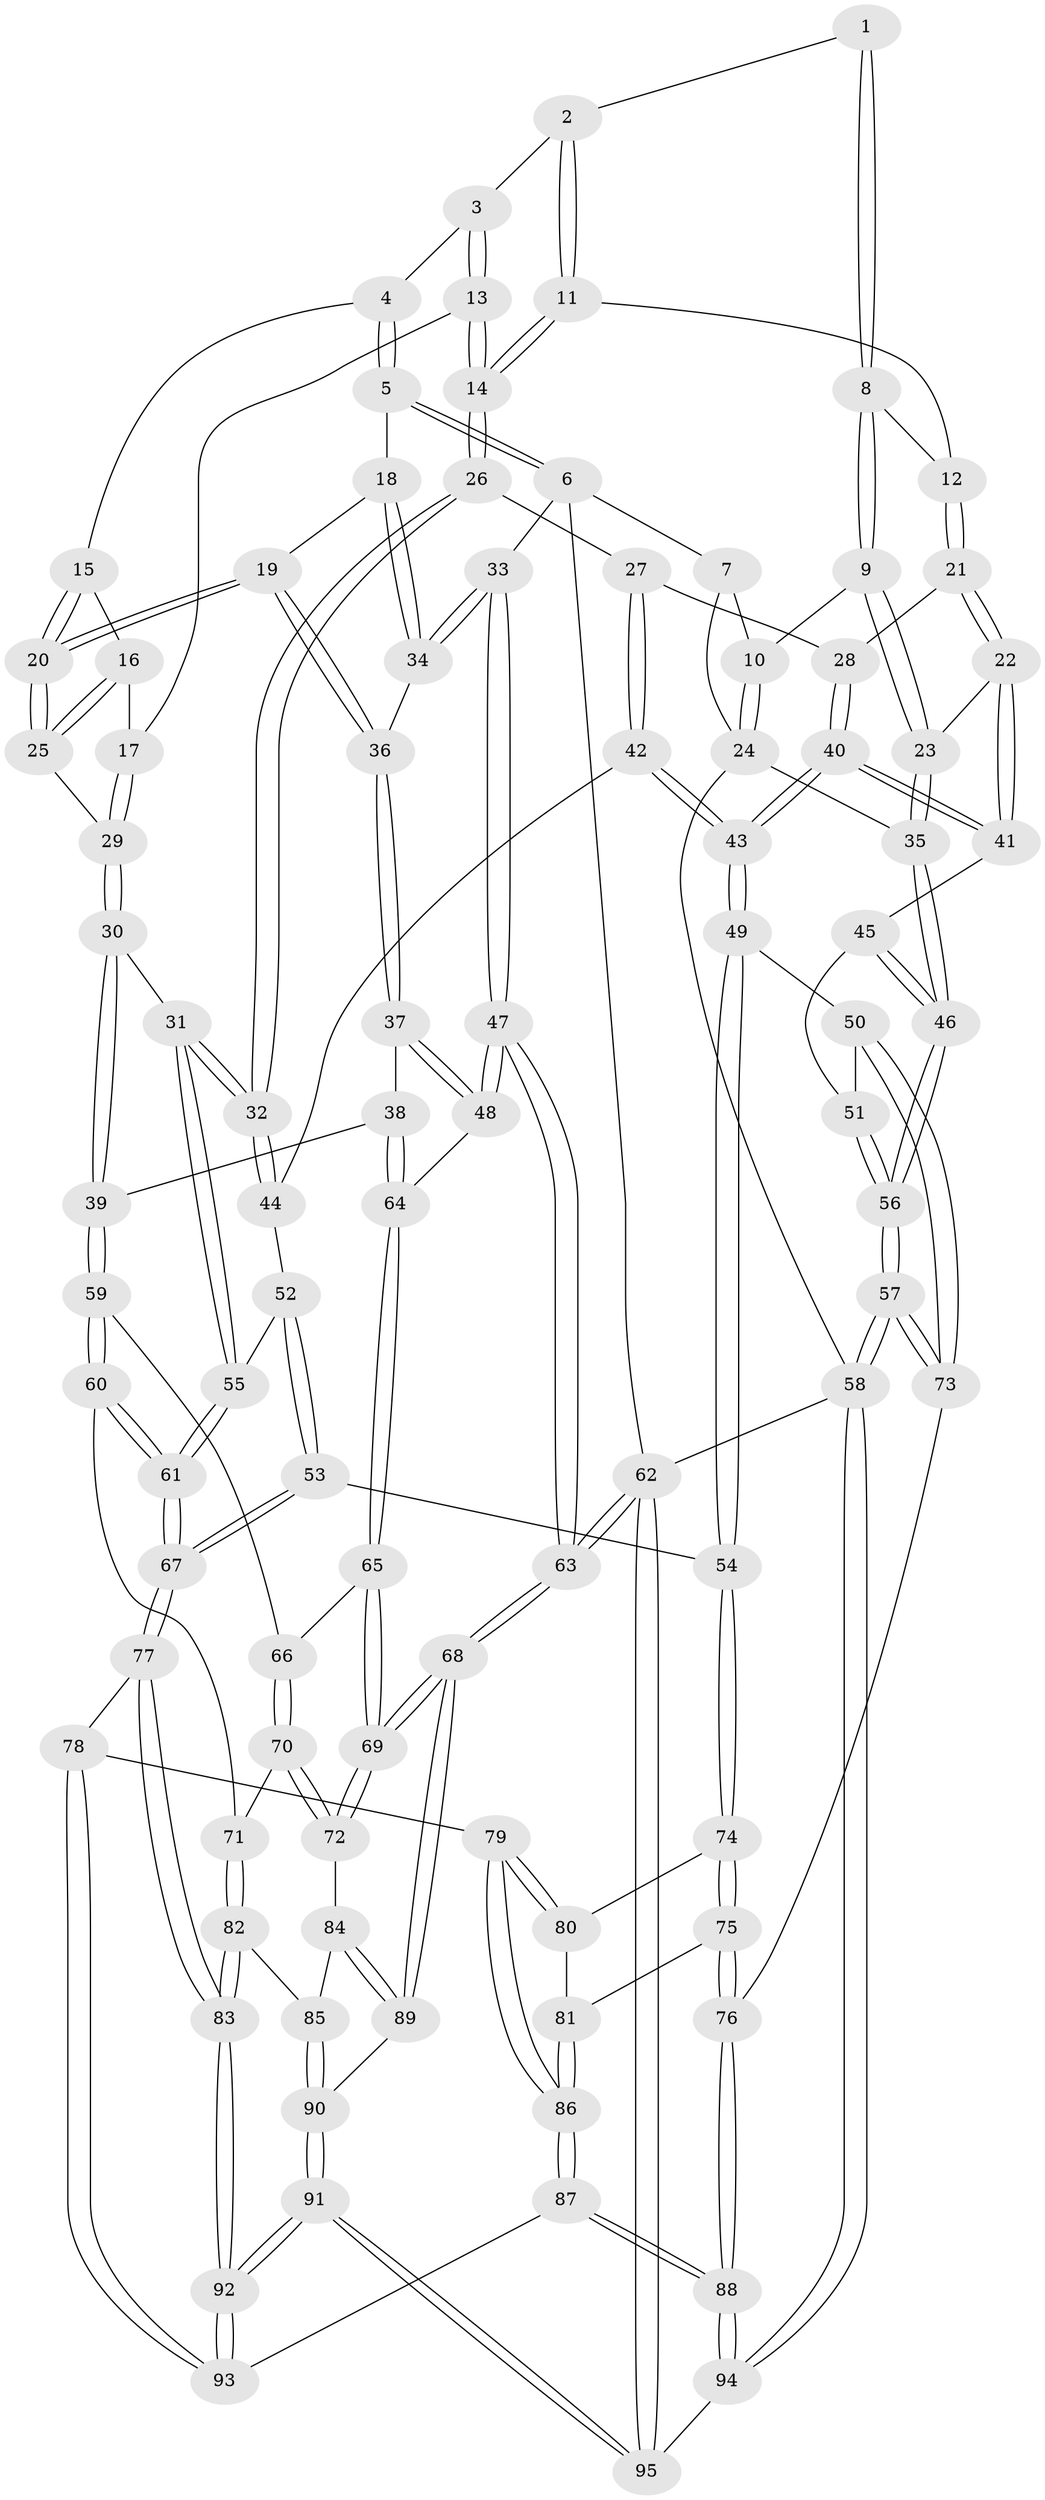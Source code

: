 // Generated by graph-tools (version 1.1) at 2025/11/02/27/25 16:11:52]
// undirected, 95 vertices, 234 edges
graph export_dot {
graph [start="1"]
  node [color=gray90,style=filled];
  1 [pos="+0.22862188296861483+0"];
  2 [pos="+0.6079290262083258+0"];
  3 [pos="+0.8392367112657105+0"];
  4 [pos="+0.9010852838369119+0"];
  5 [pos="+1+0"];
  6 [pos="+1+0"];
  7 [pos="+0.15059692310331174+0"];
  8 [pos="+0.2636014575400244+0.08211318356362941"];
  9 [pos="+0.17846625799916646+0.1904073233475556"];
  10 [pos="+0.04805367759318558+0.13206363497877038"];
  11 [pos="+0.5184766488782414+0.12358255971216305"];
  12 [pos="+0.3020554010133206+0.10173473194550799"];
  13 [pos="+0.6712362199170231+0.21094287733525605"];
  14 [pos="+0.5299687053689444+0.18585586288608366"];
  15 [pos="+0.8139769146789637+0.1283181189335004"];
  16 [pos="+0.7543125920511325+0.1959365098976456"];
  17 [pos="+0.6740801367149915+0.2130822127482619"];
  18 [pos="+1+0"];
  19 [pos="+0.8596484024818396+0.2908120114385639"];
  20 [pos="+0.8576886015387999+0.28909360941323636"];
  21 [pos="+0.38655204323389175+0.2848078903542402"];
  22 [pos="+0.186777920774026+0.3080959156598523"];
  23 [pos="+0.1845797907333694+0.30397444141517543"];
  24 [pos="+0+0.21496481779733745"];
  25 [pos="+0.801067026739286+0.2713041000820997"];
  26 [pos="+0.48552269503578827+0.2935650366396385"];
  27 [pos="+0.45854508386136894+0.29928136555098017"];
  28 [pos="+0.38922817731689063+0.28561996500946546"];
  29 [pos="+0.7031991859663739+0.2867169540793393"];
  30 [pos="+0.6620416295947193+0.45225116266686294"];
  31 [pos="+0.6217755493128151+0.44824506674017883"];
  32 [pos="+0.5939112799258672+0.43447217182614223"];
  33 [pos="+1+0.36358642985667383"];
  34 [pos="+0.9347993013039125+0.34476390287064396"];
  35 [pos="+0+0.27050361299615167"];
  36 [pos="+0.8885790920799834+0.35441012761444896"];
  37 [pos="+0.884708516252878+0.3612705461201333"];
  38 [pos="+0.7677539308293284+0.4927414868795319"];
  39 [pos="+0.7500431007879017+0.4996029642482925"];
  40 [pos="+0.27599092636297096+0.4761039342340256"];
  41 [pos="+0.1829004718758495+0.4030485199235116"];
  42 [pos="+0.3547767469937461+0.4698805798145764"];
  43 [pos="+0.2941181360796579+0.49313419246191115"];
  44 [pos="+0.46268056148364795+0.5020339883813089"];
  45 [pos="+0.15438237134041072+0.42419467897710983"];
  46 [pos="+0+0.42185826676470617"];
  47 [pos="+1+0.5807936086138195"];
  48 [pos="+1+0.5747641449686357"];
  49 [pos="+0.30019382729994487+0.6615068788460604"];
  50 [pos="+0.22080581830852458+0.6884929865124851"];
  51 [pos="+0.09677394585710418+0.5574638027725205"];
  52 [pos="+0.45677865725812117+0.5362632805181862"];
  53 [pos="+0.37151475500964176+0.6879218358882245"];
  54 [pos="+0.3459723956903662+0.6831992979346002"];
  55 [pos="+0.5352740160246722+0.619703364838261"];
  56 [pos="+0+0.6412563856174193"];
  57 [pos="+0+0.8676641340187535"];
  58 [pos="+0+1"];
  59 [pos="+0.7430144510372061+0.6275154657196047"];
  60 [pos="+0.5212121738193186+0.7148145085480665"];
  61 [pos="+0.5135922762704046+0.7148801422524954"];
  62 [pos="+1+1"];
  63 [pos="+1+1"];
  64 [pos="+0.9935018593005952+0.5844726226587887"];
  65 [pos="+0.8967491600460736+0.7056676359085535"];
  66 [pos="+0.7487904405675105+0.6398453710654509"];
  67 [pos="+0.47279567789537047+0.7372918647996725"];
  68 [pos="+1+1"];
  69 [pos="+0.9327788433000895+0.8205285626366975"];
  70 [pos="+0.7381984929572439+0.770703187397105"];
  71 [pos="+0.6366387176391052+0.7797414010554615"];
  72 [pos="+0.7447439675987932+0.7856846826872949"];
  73 [pos="+0.163672576672464+0.7510007284374264"];
  74 [pos="+0.32164197161980773+0.7953089949651112"];
  75 [pos="+0.29075184530834713+0.8565686958840795"];
  76 [pos="+0.23443260609967964+0.8893057638573098"];
  77 [pos="+0.4768275633031282+0.7909576371035819"];
  78 [pos="+0.4439434200793586+0.8623490815287878"];
  79 [pos="+0.4084323902685969+0.892253101373588"];
  80 [pos="+0.335751314116716+0.8285112498554769"];
  81 [pos="+0.34007358125054615+0.8726274449717"];
  82 [pos="+0.6281584150544082+0.8788694303015144"];
  83 [pos="+0.605246562350129+0.9005562131163397"];
  84 [pos="+0.7371537527015652+0.8250662461799012"];
  85 [pos="+0.7183600673521059+0.8481616568131557"];
  86 [pos="+0.39178225343444867+0.9084495410028504"];
  87 [pos="+0.36954611402241905+0.9532074059161646"];
  88 [pos="+0.22625487326179564+1"];
  89 [pos="+0.8139820492471472+0.9091875895976005"];
  90 [pos="+0.7245797447647034+0.933613905407997"];
  91 [pos="+0.6270252089433328+1"];
  92 [pos="+0.616558641019067+1"];
  93 [pos="+0.5215752222342848+0.9892693354660105"];
  94 [pos="+0.17330794113058764+1"];
  95 [pos="+0.6393098919487699+1"];
  1 -- 2;
  1 -- 8;
  1 -- 8;
  2 -- 3;
  2 -- 11;
  2 -- 11;
  3 -- 4;
  3 -- 13;
  3 -- 13;
  4 -- 5;
  4 -- 5;
  4 -- 15;
  5 -- 6;
  5 -- 6;
  5 -- 18;
  6 -- 7;
  6 -- 33;
  6 -- 62;
  7 -- 10;
  7 -- 24;
  8 -- 9;
  8 -- 9;
  8 -- 12;
  9 -- 10;
  9 -- 23;
  9 -- 23;
  10 -- 24;
  10 -- 24;
  11 -- 12;
  11 -- 14;
  11 -- 14;
  12 -- 21;
  12 -- 21;
  13 -- 14;
  13 -- 14;
  13 -- 17;
  14 -- 26;
  14 -- 26;
  15 -- 16;
  15 -- 20;
  15 -- 20;
  16 -- 17;
  16 -- 25;
  16 -- 25;
  17 -- 29;
  17 -- 29;
  18 -- 19;
  18 -- 34;
  18 -- 34;
  19 -- 20;
  19 -- 20;
  19 -- 36;
  19 -- 36;
  20 -- 25;
  20 -- 25;
  21 -- 22;
  21 -- 22;
  21 -- 28;
  22 -- 23;
  22 -- 41;
  22 -- 41;
  23 -- 35;
  23 -- 35;
  24 -- 35;
  24 -- 58;
  25 -- 29;
  26 -- 27;
  26 -- 32;
  26 -- 32;
  27 -- 28;
  27 -- 42;
  27 -- 42;
  28 -- 40;
  28 -- 40;
  29 -- 30;
  29 -- 30;
  30 -- 31;
  30 -- 39;
  30 -- 39;
  31 -- 32;
  31 -- 32;
  31 -- 55;
  31 -- 55;
  32 -- 44;
  32 -- 44;
  33 -- 34;
  33 -- 34;
  33 -- 47;
  33 -- 47;
  34 -- 36;
  35 -- 46;
  35 -- 46;
  36 -- 37;
  36 -- 37;
  37 -- 38;
  37 -- 48;
  37 -- 48;
  38 -- 39;
  38 -- 64;
  38 -- 64;
  39 -- 59;
  39 -- 59;
  40 -- 41;
  40 -- 41;
  40 -- 43;
  40 -- 43;
  41 -- 45;
  42 -- 43;
  42 -- 43;
  42 -- 44;
  43 -- 49;
  43 -- 49;
  44 -- 52;
  45 -- 46;
  45 -- 46;
  45 -- 51;
  46 -- 56;
  46 -- 56;
  47 -- 48;
  47 -- 48;
  47 -- 63;
  47 -- 63;
  48 -- 64;
  49 -- 50;
  49 -- 54;
  49 -- 54;
  50 -- 51;
  50 -- 73;
  50 -- 73;
  51 -- 56;
  51 -- 56;
  52 -- 53;
  52 -- 53;
  52 -- 55;
  53 -- 54;
  53 -- 67;
  53 -- 67;
  54 -- 74;
  54 -- 74;
  55 -- 61;
  55 -- 61;
  56 -- 57;
  56 -- 57;
  57 -- 58;
  57 -- 58;
  57 -- 73;
  57 -- 73;
  58 -- 94;
  58 -- 94;
  58 -- 62;
  59 -- 60;
  59 -- 60;
  59 -- 66;
  60 -- 61;
  60 -- 61;
  60 -- 71;
  61 -- 67;
  61 -- 67;
  62 -- 63;
  62 -- 63;
  62 -- 95;
  62 -- 95;
  63 -- 68;
  63 -- 68;
  64 -- 65;
  64 -- 65;
  65 -- 66;
  65 -- 69;
  65 -- 69;
  66 -- 70;
  66 -- 70;
  67 -- 77;
  67 -- 77;
  68 -- 69;
  68 -- 69;
  68 -- 89;
  68 -- 89;
  69 -- 72;
  69 -- 72;
  70 -- 71;
  70 -- 72;
  70 -- 72;
  71 -- 82;
  71 -- 82;
  72 -- 84;
  73 -- 76;
  74 -- 75;
  74 -- 75;
  74 -- 80;
  75 -- 76;
  75 -- 76;
  75 -- 81;
  76 -- 88;
  76 -- 88;
  77 -- 78;
  77 -- 83;
  77 -- 83;
  78 -- 79;
  78 -- 93;
  78 -- 93;
  79 -- 80;
  79 -- 80;
  79 -- 86;
  79 -- 86;
  80 -- 81;
  81 -- 86;
  81 -- 86;
  82 -- 83;
  82 -- 83;
  82 -- 85;
  83 -- 92;
  83 -- 92;
  84 -- 85;
  84 -- 89;
  84 -- 89;
  85 -- 90;
  85 -- 90;
  86 -- 87;
  86 -- 87;
  87 -- 88;
  87 -- 88;
  87 -- 93;
  88 -- 94;
  88 -- 94;
  89 -- 90;
  90 -- 91;
  90 -- 91;
  91 -- 92;
  91 -- 92;
  91 -- 95;
  91 -- 95;
  92 -- 93;
  92 -- 93;
  94 -- 95;
}
